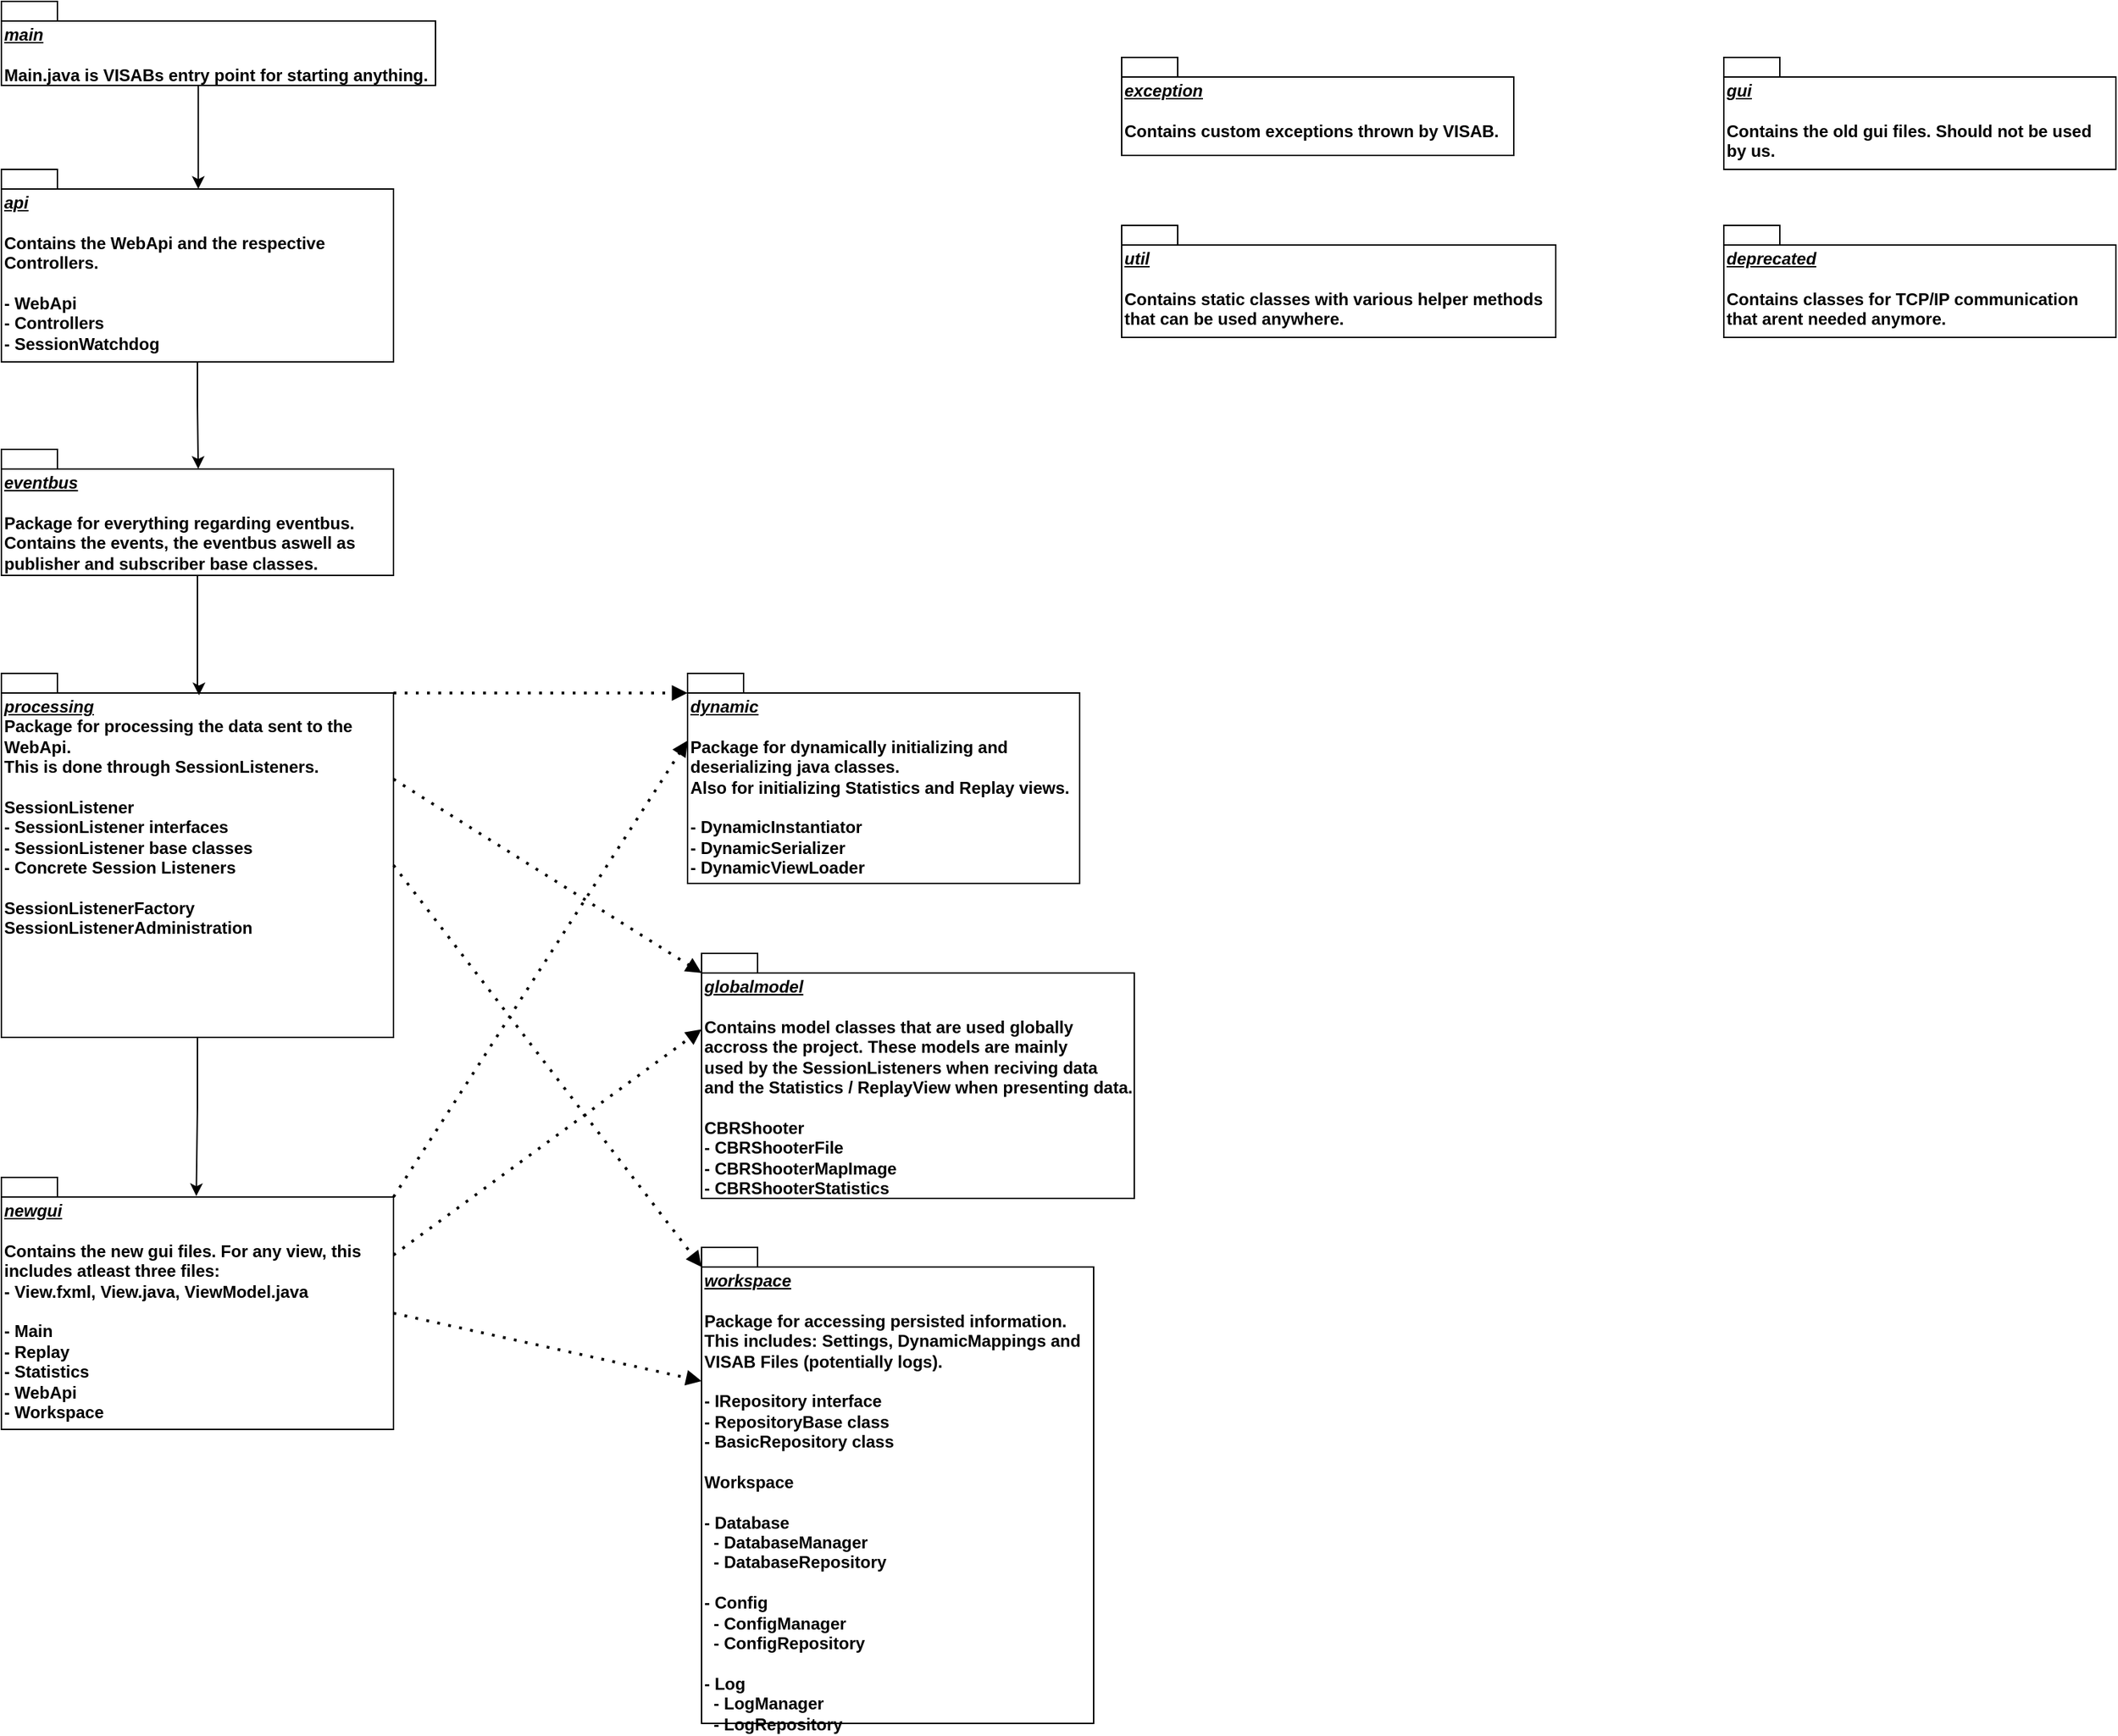 <mxfile version="14.6.13" type="device"><diagram id="J8oV00A_LZZzzxUfAhDf" name="Seite-1"><mxGraphModel dx="2610" dy="1987" grid="1" gridSize="10" guides="1" tooltips="1" connect="1" arrows="1" fold="1" page="1" pageScale="1" pageWidth="827" pageHeight="1169" math="0" shadow="0"><root><mxCell id="0"/><mxCell id="1" parent="0"/><mxCell id="kyXLZDcKoXc8B356El5J-18" style="edgeStyle=orthogonalEdgeStyle;rounded=0;orthogonalLoop=1;jettySize=auto;html=1;entryX=0.497;entryY=0.074;entryDx=0;entryDy=0;entryPerimeter=0;" edge="1" parent="1" source="2rhyh7F5Id8UuAjVjoPL-3" target="kyXLZDcKoXc8B356El5J-6"><mxGeometry relative="1" as="geometry"/></mxCell><mxCell id="2rhyh7F5Id8UuAjVjoPL-3" value="&lt;i&gt;&lt;u&gt;processing&lt;/u&gt;&lt;/i&gt;&lt;br&gt;Package for processing the data sent to the&amp;nbsp;&lt;br&gt;WebApi. &lt;br&gt;This is done through SessionListeners.&lt;br&gt;&lt;br&gt;SessionListener&lt;br&gt;- SessionListener interfaces&lt;br&gt;- SessionListener base classes&lt;br&gt;- Concrete Session Listeners&lt;br&gt;&lt;br&gt;SessionListenerFactory&lt;br&gt;SessionListenerAdministration" style="shape=folder;fontStyle=1;spacingTop=10;tabWidth=40;tabHeight=14;tabPosition=left;html=1;align=left;verticalAlign=top;" parent="1" vertex="1"><mxGeometry x="880" y="480" width="280" height="260" as="geometry"/></mxCell><mxCell id="2rhyh7F5Id8UuAjVjoPL-5" value="&lt;i&gt;&lt;u&gt;workspace&lt;br&gt;&lt;/u&gt;&lt;/i&gt;&lt;br&gt;Package for accessing persisted information.&lt;br&gt;This includes: Settings, DynamicMappings and&lt;br&gt;VISAB Files (potentially logs).&lt;br&gt;&lt;br&gt;- IRepository interface&lt;br&gt;- RepositoryBase class&lt;br&gt;- BasicRepository class&lt;br&gt;&lt;br&gt;Workspace&lt;br&gt;&lt;br&gt;- Database&lt;br&gt;&amp;nbsp; - DatabaseManager&lt;br&gt;&amp;nbsp; - DatabaseRepository&lt;br&gt;&lt;br&gt;- Config&lt;br&gt;&amp;nbsp; - ConfigManager&lt;br&gt;&amp;nbsp; - ConfigRepository&lt;br&gt;&lt;br&gt;- Log&lt;br&gt;&amp;nbsp; - LogManager&lt;br&gt;&amp;nbsp; - LogRepository" style="shape=folder;fontStyle=1;spacingTop=10;tabWidth=40;tabHeight=14;tabPosition=left;html=1;align=left;verticalAlign=top;" parent="1" vertex="1"><mxGeometry x="1380" y="890" width="280" height="340" as="geometry"/></mxCell><mxCell id="2rhyh7F5Id8UuAjVjoPL-6" value="&lt;i&gt;&lt;u&gt;dynamic&lt;/u&gt;&lt;/i&gt;&lt;br&gt;&lt;br&gt;Package for dynamically initializing and&amp;nbsp;&lt;br&gt;deserializing java classes.&amp;nbsp;&lt;br&gt;Also for initializing Statistics and Replay views.&lt;br&gt;&lt;br&gt;- DynamicInstantiator&lt;br&gt;- DynamicSerializer&lt;br&gt;- DynamicViewLoader" style="shape=folder;fontStyle=1;spacingTop=10;tabWidth=40;tabHeight=14;tabPosition=left;html=1;align=left;verticalAlign=top;" parent="1" vertex="1"><mxGeometry x="1370" y="480" width="280" height="150" as="geometry"/></mxCell><mxCell id="kyXLZDcKoXc8B356El5J-13" value="" style="edgeStyle=orthogonalEdgeStyle;rounded=0;orthogonalLoop=1;jettySize=auto;html=1;entryX=0.504;entryY=0.06;entryDx=0;entryDy=0;entryPerimeter=0;" edge="1" parent="1" source="kyXLZDcKoXc8B356El5J-1" target="2rhyh7F5Id8UuAjVjoPL-3"><mxGeometry relative="1" as="geometry"><Array as="points"><mxPoint x="1020" y="490"/><mxPoint x="1021" y="490"/></Array></mxGeometry></mxCell><mxCell id="kyXLZDcKoXc8B356El5J-1" value="&lt;i&gt;&lt;u&gt;eventbus&lt;/u&gt;&lt;/i&gt;&lt;br&gt;&lt;br&gt;Package for everything regarding eventbus.&lt;br&gt;Contains the events, the eventbus aswell as&lt;br&gt;publisher and subscriber base classes." style="shape=folder;fontStyle=1;spacingTop=10;tabWidth=40;tabHeight=14;tabPosition=left;html=1;align=left;verticalAlign=top;" vertex="1" parent="1"><mxGeometry x="880" y="320" width="280" height="90" as="geometry"/></mxCell><mxCell id="kyXLZDcKoXc8B356El5J-2" value="&lt;i&gt;&lt;u&gt;exception&lt;/u&gt;&lt;/i&gt;&lt;br&gt;&lt;br&gt;Contains custom exceptions thrown by VISAB." style="shape=folder;fontStyle=1;spacingTop=10;tabWidth=40;tabHeight=14;tabPosition=left;html=1;align=left;verticalAlign=top;" vertex="1" parent="1"><mxGeometry x="1680" y="40" width="280" height="70" as="geometry"/></mxCell><mxCell id="kyXLZDcKoXc8B356El5J-3" value="&lt;i&gt;&lt;u&gt;globalmodel&lt;/u&gt;&lt;/i&gt;&lt;br&gt;&lt;br&gt;Contains model classes that are used globally&amp;nbsp;&lt;br&gt;accross the project. These models are mainly&amp;nbsp;&lt;br&gt;used by the SessionListeners when reciving data&lt;br&gt;and the Statistics / ReplayView when presenting data.&lt;br&gt;&lt;br&gt;CBRShooter&lt;br&gt;- CBRShooterFile&lt;br&gt;- CBRShooterMapImage&lt;br&gt;- CBRShooterStatistics" style="shape=folder;fontStyle=1;spacingTop=10;tabWidth=40;tabHeight=14;tabPosition=left;html=1;align=left;verticalAlign=top;" vertex="1" parent="1"><mxGeometry x="1380" y="680" width="309" height="175" as="geometry"/></mxCell><mxCell id="kyXLZDcKoXc8B356El5J-4" value="&lt;i&gt;&lt;u&gt;gui&lt;/u&gt;&lt;/i&gt;&lt;br&gt;&lt;br&gt;Contains the old gui files. Should not be used&amp;nbsp;&lt;br&gt;by us." style="shape=folder;fontStyle=1;spacingTop=10;tabWidth=40;tabHeight=14;tabPosition=left;html=1;align=left;verticalAlign=top;" vertex="1" parent="1"><mxGeometry x="2110" y="40" width="280" height="80" as="geometry"/></mxCell><mxCell id="kyXLZDcKoXc8B356El5J-11" value="" style="edgeStyle=orthogonalEdgeStyle;rounded=0;orthogonalLoop=1;jettySize=auto;html=1;entryX=0.502;entryY=0.101;entryDx=0;entryDy=0;entryPerimeter=0;" edge="1" parent="1" source="kyXLZDcKoXc8B356El5J-5" target="kyXLZDcKoXc8B356El5J-8"><mxGeometry relative="1" as="geometry"><Array as="points"><mxPoint x="1020" y="134"/></Array></mxGeometry></mxCell><mxCell id="kyXLZDcKoXc8B356El5J-5" value="&lt;i&gt;&lt;u&gt;main&lt;/u&gt;&lt;/i&gt;&lt;br&gt;&lt;br&gt;Main.java is VISABs entry point for starting anything." style="shape=folder;fontStyle=1;spacingTop=10;tabWidth=40;tabHeight=14;tabPosition=left;html=1;align=left;verticalAlign=top;" vertex="1" parent="1"><mxGeometry x="880" width="310" height="60" as="geometry"/></mxCell><mxCell id="kyXLZDcKoXc8B356El5J-6" value="&lt;i&gt;&lt;u&gt;newgui&lt;/u&gt;&lt;/i&gt;&lt;br&gt;&lt;br&gt;Contains the new gui files. For any view, this&lt;br&gt;includes atleast three files:&amp;nbsp;&lt;br&gt;- View.fxml, View.java, ViewModel.java&lt;br&gt;&lt;br&gt;- Main&lt;br&gt;- Replay&lt;br&gt;- Statistics&lt;br&gt;- WebApi&lt;br&gt;- Workspace&lt;br&gt;&lt;br&gt;" style="shape=folder;fontStyle=1;spacingTop=10;tabWidth=40;tabHeight=14;tabPosition=left;html=1;align=left;verticalAlign=top;" vertex="1" parent="1"><mxGeometry x="880" y="840" width="280" height="180" as="geometry"/></mxCell><mxCell id="kyXLZDcKoXc8B356El5J-7" value="&lt;i&gt;&lt;u&gt;util&lt;/u&gt;&lt;/i&gt;&lt;br&gt;&lt;br&gt;Contains static classes with various helper methods&lt;br&gt;that can be used anywhere." style="shape=folder;fontStyle=1;spacingTop=10;tabWidth=40;tabHeight=14;tabPosition=left;html=1;align=left;verticalAlign=top;" vertex="1" parent="1"><mxGeometry x="1680" y="160" width="310" height="80" as="geometry"/></mxCell><mxCell id="kyXLZDcKoXc8B356El5J-12" value="" style="edgeStyle=orthogonalEdgeStyle;rounded=0;orthogonalLoop=1;jettySize=auto;html=1;entryX=0.502;entryY=0.154;entryDx=0;entryDy=0;entryPerimeter=0;" edge="1" parent="1" source="kyXLZDcKoXc8B356El5J-8" target="kyXLZDcKoXc8B356El5J-1"><mxGeometry relative="1" as="geometry"/></mxCell><mxCell id="kyXLZDcKoXc8B356El5J-8" value="&lt;i&gt;&lt;u&gt;api&lt;/u&gt;&lt;/i&gt;&lt;br&gt;&lt;br&gt;Contains the WebApi and the respective &lt;br&gt;Controllers.&lt;br&gt;&lt;br&gt;- WebApi&lt;br&gt;- Controllers&lt;br&gt;- SessionWatchdog" style="shape=folder;fontStyle=1;spacingTop=10;tabWidth=40;tabHeight=14;tabPosition=left;html=1;align=left;verticalAlign=top;" vertex="1" parent="1"><mxGeometry x="880" y="120" width="280" height="137.5" as="geometry"/></mxCell><mxCell id="kyXLZDcKoXc8B356El5J-16" value="" style="endArrow=block;dashed=1;html=1;dashPattern=1 3;strokeWidth=2;entryX=0;entryY=0;entryDx=0;entryDy=14;entryPerimeter=0;endFill=1;exitX=0;exitY=0;exitDx=280;exitDy=75.5;exitPerimeter=0;" edge="1" parent="1" source="2rhyh7F5Id8UuAjVjoPL-3" target="kyXLZDcKoXc8B356El5J-3"><mxGeometry width="50" height="50" relative="1" as="geometry"><mxPoint x="1159.44" y="719.43" as="sourcePoint"/><mxPoint x="1280" y="719.63" as="targetPoint"/><Array as="points"/></mxGeometry></mxCell><mxCell id="kyXLZDcKoXc8B356El5J-17" value="" style="endArrow=block;dashed=1;html=1;dashPattern=1 3;strokeWidth=2;entryX=0;entryY=0;entryDx=0;entryDy=54.25;entryPerimeter=0;exitX=0;exitY=0;exitDx=280;exitDy=55.5;exitPerimeter=0;endFill=1;" edge="1" parent="1" source="kyXLZDcKoXc8B356El5J-6" target="kyXLZDcKoXc8B356El5J-3"><mxGeometry width="50" height="50" relative="1" as="geometry"><mxPoint x="1160" y="920" as="sourcePoint"/><mxPoint x="1280.56" y="920.2" as="targetPoint"/></mxGeometry></mxCell><mxCell id="kyXLZDcKoXc8B356El5J-19" value="" style="endArrow=block;dashed=1;html=1;dashPattern=1 3;strokeWidth=2;endFill=1;entryX=0;entryY=0;entryDx=0;entryDy=48;entryPerimeter=0;exitX=0;exitY=0;exitDx=280;exitDy=14;exitPerimeter=0;" edge="1" parent="1" source="kyXLZDcKoXc8B356El5J-6" target="2rhyh7F5Id8UuAjVjoPL-6"><mxGeometry width="50" height="50" relative="1" as="geometry"><mxPoint x="1160" y="885.5" as="sourcePoint"/><mxPoint x="1280" y="640" as="targetPoint"/></mxGeometry></mxCell><mxCell id="kyXLZDcKoXc8B356El5J-25" value="" style="endArrow=block;dashed=1;html=1;dashPattern=1 3;strokeWidth=2;entryX=0;entryY=0;entryDx=0;entryDy=14;entryPerimeter=0;endFill=1;exitX=0;exitY=0;exitDx=280;exitDy=137;exitPerimeter=0;" edge="1" parent="1" source="2rhyh7F5Id8UuAjVjoPL-3" target="2rhyh7F5Id8UuAjVjoPL-5"><mxGeometry width="50" height="50" relative="1" as="geometry"><mxPoint x="1160" y="650.0" as="sourcePoint"/><mxPoint x="1280" y="788.5" as="targetPoint"/><Array as="points"/></mxGeometry></mxCell><mxCell id="kyXLZDcKoXc8B356El5J-26" value="" style="endArrow=block;dashed=1;html=1;dashPattern=1 3;strokeWidth=2;endFill=1;exitX=0;exitY=0;exitDx=280;exitDy=97;exitPerimeter=0;entryX=0;entryY=0;entryDx=0;entryDy=95.5;entryPerimeter=0;" edge="1" parent="1" source="kyXLZDcKoXc8B356El5J-6" target="2rhyh7F5Id8UuAjVjoPL-5"><mxGeometry width="50" height="50" relative="1" as="geometry"><mxPoint x="1190" y="970.0" as="sourcePoint"/><mxPoint x="1270" y="1000" as="targetPoint"/><Array as="points"/></mxGeometry></mxCell><mxCell id="kyXLZDcKoXc8B356El5J-27" value="" style="endArrow=block;dashed=1;html=1;dashPattern=1 3;strokeWidth=2;entryX=0;entryY=0;entryDx=0;entryDy=14;entryPerimeter=0;endFill=1;exitX=0;exitY=0;exitDx=280;exitDy=14;exitPerimeter=0;" edge="1" parent="1" source="2rhyh7F5Id8UuAjVjoPL-3" target="2rhyh7F5Id8UuAjVjoPL-6"><mxGeometry width="50" height="50" relative="1" as="geometry"><mxPoint x="1210" y="485.75" as="sourcePoint"/><mxPoint x="1430" y="624.25" as="targetPoint"/><Array as="points"><mxPoint x="1330" y="494"/></Array></mxGeometry></mxCell><mxCell id="kyXLZDcKoXc8B356El5J-28" value="&lt;i&gt;&lt;u&gt;deprecated&lt;/u&gt;&lt;/i&gt;&lt;br&gt;&lt;br&gt;Contains classes for TCP/IP communication&amp;nbsp;&lt;br&gt;that arent needed anymore." style="shape=folder;fontStyle=1;spacingTop=10;tabWidth=40;tabHeight=14;tabPosition=left;html=1;align=left;verticalAlign=top;" vertex="1" parent="1"><mxGeometry x="2110" y="160" width="280" height="80" as="geometry"/></mxCell></root></mxGraphModel></diagram></mxfile>